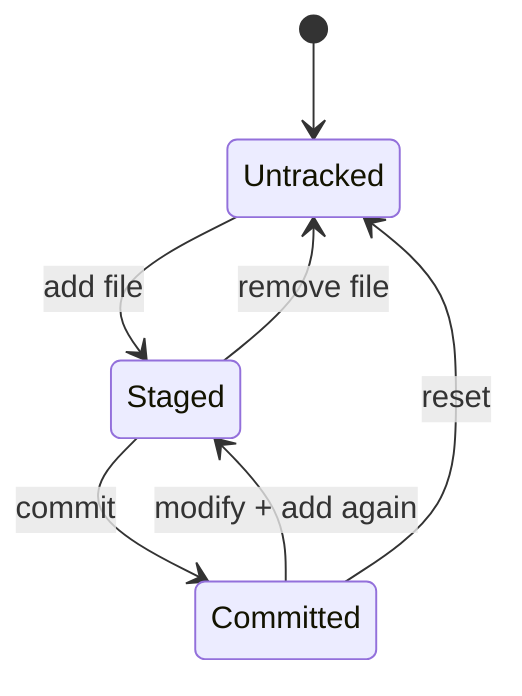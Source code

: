 stateDiagram-v2
    [*] --> Untracked
    Untracked --> Staged: add file
    Staged --> Untracked: remove file
    Staged --> Committed: commit
    Committed --> Staged: modify + add again
    Committed --> Untracked: reset